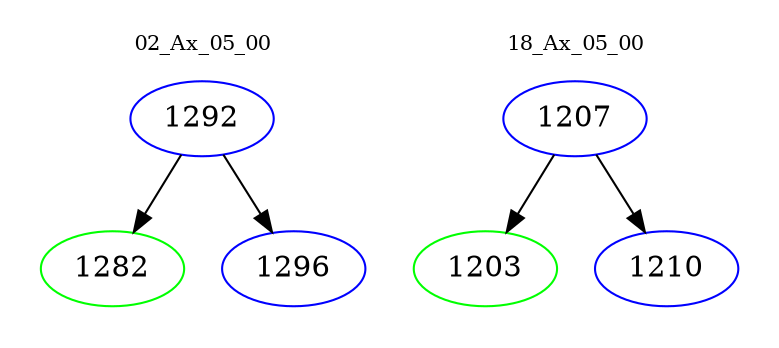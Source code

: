 digraph{
subgraph cluster_0 {
color = white
label = "02_Ax_05_00";
fontsize=10;
T0_1292 [label="1292", color="blue"]
T0_1292 -> T0_1282 [color="black"]
T0_1282 [label="1282", color="green"]
T0_1292 -> T0_1296 [color="black"]
T0_1296 [label="1296", color="blue"]
}
subgraph cluster_1 {
color = white
label = "18_Ax_05_00";
fontsize=10;
T1_1207 [label="1207", color="blue"]
T1_1207 -> T1_1203 [color="black"]
T1_1203 [label="1203", color="green"]
T1_1207 -> T1_1210 [color="black"]
T1_1210 [label="1210", color="blue"]
}
}
